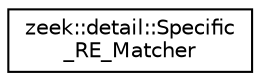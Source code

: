 digraph "Graphical Class Hierarchy"
{
 // LATEX_PDF_SIZE
  edge [fontname="Helvetica",fontsize="10",labelfontname="Helvetica",labelfontsize="10"];
  node [fontname="Helvetica",fontsize="10",shape=record];
  rankdir="LR";
  Node0 [label="zeek::detail::Specific\l_RE_Matcher",height=0.2,width=0.4,color="black", fillcolor="white", style="filled",URL="$df/d02/classzeek_1_1detail_1_1Specific__RE__Matcher.html",tooltip=" "];
}
